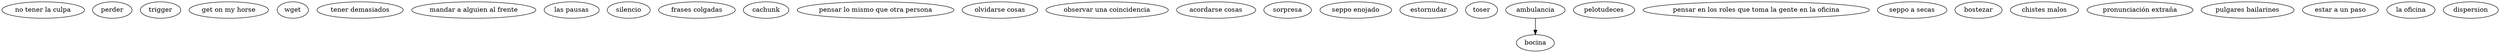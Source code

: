 digraph {
	"no tener la culpa";
	"perder";
	"trigger";
	"get on my horse";
	"wget";
	"tener demasiados";
	"mandar a alguien al frente";
	"las pausas";
	"silencio";
	"frases colgadas";
	"cachunk";
	"pensar lo mismo que otra persona";
	"olvidarse cosas";
	"observar una coincidencia";
	"acordarse cosas";
	"sorpresa";
	"seppo enojado";
	"estornudar";
	"toser";
	"bocina";
	"pelotudeces";
	"pensar en los roles que toma la gente en la oficina";
	"seppo a secas";
	"bostezar";
	"chistes malos";
	pe [label="pronunciación extraña"];
	"pulgares bailarines";
	"estar a un paso";
	"la oficina";
	"dispersion";
	"ambulancia";

	ambulancia -> bocina;
}
